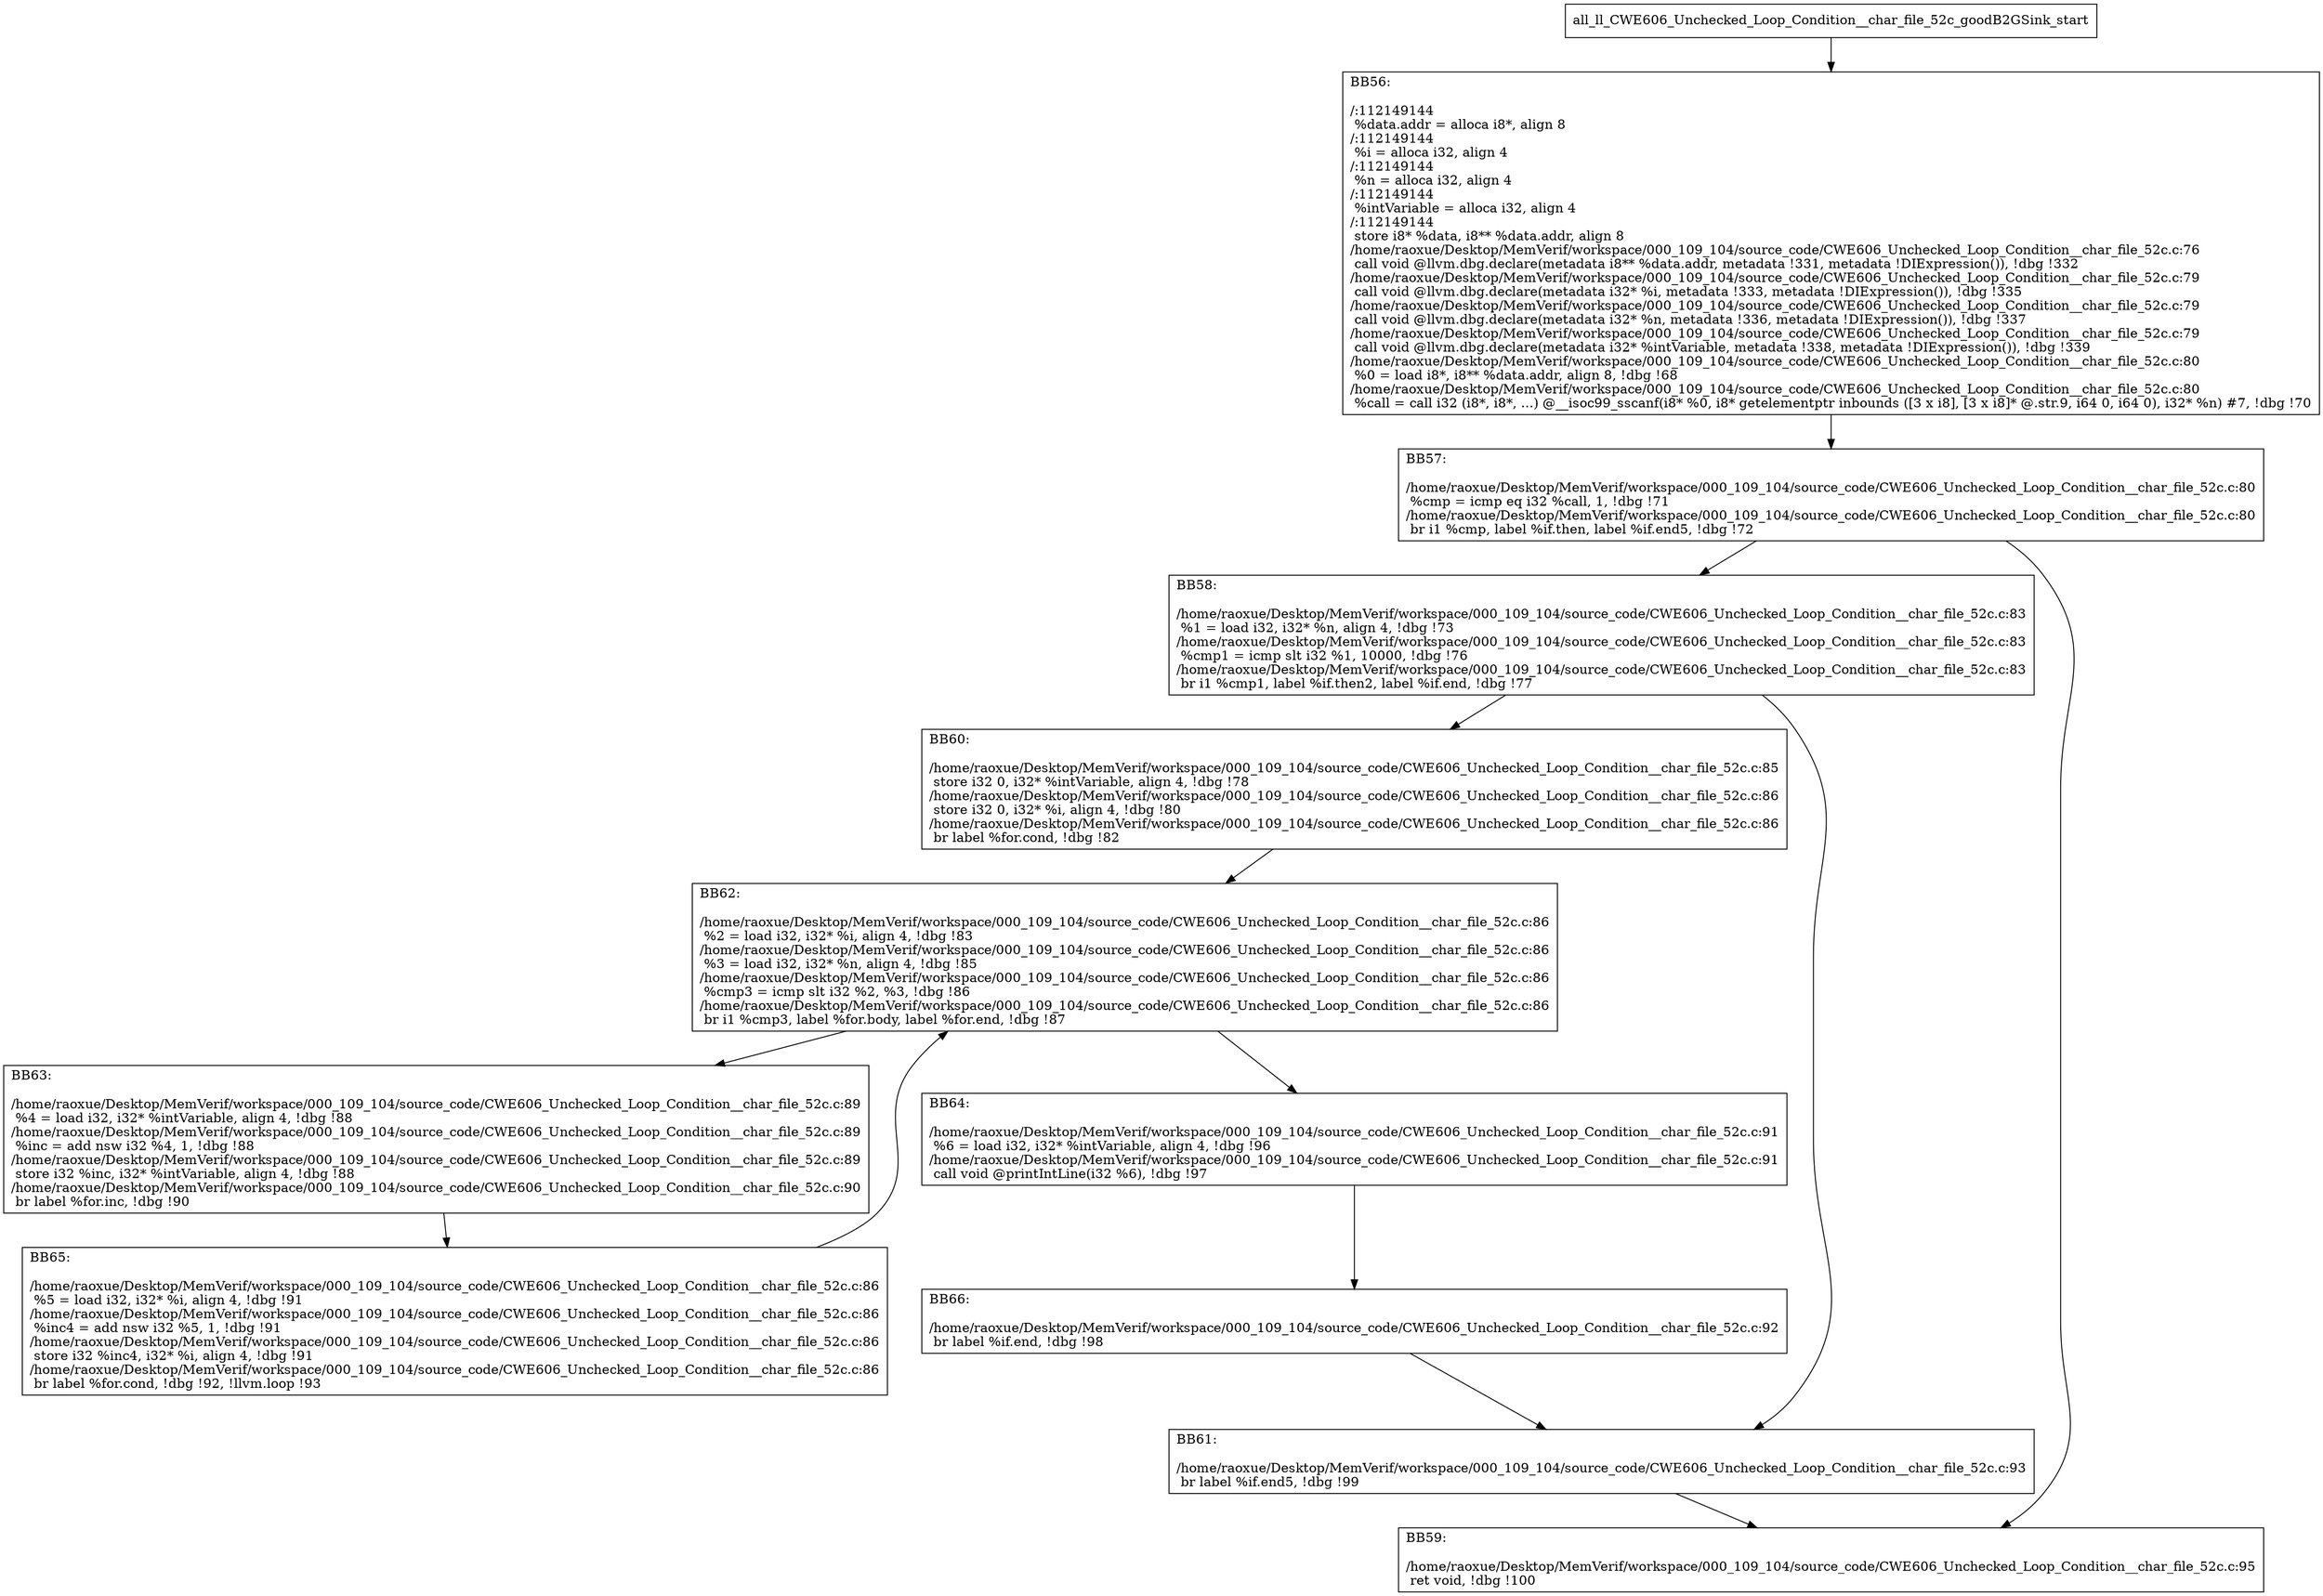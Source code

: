 digraph "CFG for'all_ll_CWE606_Unchecked_Loop_Condition__char_file_52c_goodB2GSink' function" {
	BBall_ll_CWE606_Unchecked_Loop_Condition__char_file_52c_goodB2GSink_start[shape=record,label="{all_ll_CWE606_Unchecked_Loop_Condition__char_file_52c_goodB2GSink_start}"];
	BBall_ll_CWE606_Unchecked_Loop_Condition__char_file_52c_goodB2GSink_start-> all_ll_CWE606_Unchecked_Loop_Condition__char_file_52c_goodB2GSinkBB56;
	all_ll_CWE606_Unchecked_Loop_Condition__char_file_52c_goodB2GSinkBB56 [shape=record, label="{BB56:\l\l/:112149144\l
  %data.addr = alloca i8*, align 8\l
/:112149144\l
  %i = alloca i32, align 4\l
/:112149144\l
  %n = alloca i32, align 4\l
/:112149144\l
  %intVariable = alloca i32, align 4\l
/:112149144\l
  store i8* %data, i8** %data.addr, align 8\l
/home/raoxue/Desktop/MemVerif/workspace/000_109_104/source_code/CWE606_Unchecked_Loop_Condition__char_file_52c.c:76\l
  call void @llvm.dbg.declare(metadata i8** %data.addr, metadata !331, metadata !DIExpression()), !dbg !332\l
/home/raoxue/Desktop/MemVerif/workspace/000_109_104/source_code/CWE606_Unchecked_Loop_Condition__char_file_52c.c:79\l
  call void @llvm.dbg.declare(metadata i32* %i, metadata !333, metadata !DIExpression()), !dbg !335\l
/home/raoxue/Desktop/MemVerif/workspace/000_109_104/source_code/CWE606_Unchecked_Loop_Condition__char_file_52c.c:79\l
  call void @llvm.dbg.declare(metadata i32* %n, metadata !336, metadata !DIExpression()), !dbg !337\l
/home/raoxue/Desktop/MemVerif/workspace/000_109_104/source_code/CWE606_Unchecked_Loop_Condition__char_file_52c.c:79\l
  call void @llvm.dbg.declare(metadata i32* %intVariable, metadata !338, metadata !DIExpression()), !dbg !339\l
/home/raoxue/Desktop/MemVerif/workspace/000_109_104/source_code/CWE606_Unchecked_Loop_Condition__char_file_52c.c:80\l
  %0 = load i8*, i8** %data.addr, align 8, !dbg !68\l
/home/raoxue/Desktop/MemVerif/workspace/000_109_104/source_code/CWE606_Unchecked_Loop_Condition__char_file_52c.c:80\l
  %call = call i32 (i8*, i8*, ...) @__isoc99_sscanf(i8* %0, i8* getelementptr inbounds ([3 x i8], [3 x i8]* @.str.9, i64 0, i64 0), i32* %n) #7, !dbg !70\l
}"];
	all_ll_CWE606_Unchecked_Loop_Condition__char_file_52c_goodB2GSinkBB56-> all_ll_CWE606_Unchecked_Loop_Condition__char_file_52c_goodB2GSinkBB57;
	all_ll_CWE606_Unchecked_Loop_Condition__char_file_52c_goodB2GSinkBB57 [shape=record, label="{BB57:\l\l/home/raoxue/Desktop/MemVerif/workspace/000_109_104/source_code/CWE606_Unchecked_Loop_Condition__char_file_52c.c:80\l
  %cmp = icmp eq i32 %call, 1, !dbg !71\l
/home/raoxue/Desktop/MemVerif/workspace/000_109_104/source_code/CWE606_Unchecked_Loop_Condition__char_file_52c.c:80\l
  br i1 %cmp, label %if.then, label %if.end5, !dbg !72\l
}"];
	all_ll_CWE606_Unchecked_Loop_Condition__char_file_52c_goodB2GSinkBB57-> all_ll_CWE606_Unchecked_Loop_Condition__char_file_52c_goodB2GSinkBB58;
	all_ll_CWE606_Unchecked_Loop_Condition__char_file_52c_goodB2GSinkBB57-> all_ll_CWE606_Unchecked_Loop_Condition__char_file_52c_goodB2GSinkBB59;
	all_ll_CWE606_Unchecked_Loop_Condition__char_file_52c_goodB2GSinkBB58 [shape=record, label="{BB58:\l\l/home/raoxue/Desktop/MemVerif/workspace/000_109_104/source_code/CWE606_Unchecked_Loop_Condition__char_file_52c.c:83\l
  %1 = load i32, i32* %n, align 4, !dbg !73\l
/home/raoxue/Desktop/MemVerif/workspace/000_109_104/source_code/CWE606_Unchecked_Loop_Condition__char_file_52c.c:83\l
  %cmp1 = icmp slt i32 %1, 10000, !dbg !76\l
/home/raoxue/Desktop/MemVerif/workspace/000_109_104/source_code/CWE606_Unchecked_Loop_Condition__char_file_52c.c:83\l
  br i1 %cmp1, label %if.then2, label %if.end, !dbg !77\l
}"];
	all_ll_CWE606_Unchecked_Loop_Condition__char_file_52c_goodB2GSinkBB58-> all_ll_CWE606_Unchecked_Loop_Condition__char_file_52c_goodB2GSinkBB60;
	all_ll_CWE606_Unchecked_Loop_Condition__char_file_52c_goodB2GSinkBB58-> all_ll_CWE606_Unchecked_Loop_Condition__char_file_52c_goodB2GSinkBB61;
	all_ll_CWE606_Unchecked_Loop_Condition__char_file_52c_goodB2GSinkBB60 [shape=record, label="{BB60:\l\l/home/raoxue/Desktop/MemVerif/workspace/000_109_104/source_code/CWE606_Unchecked_Loop_Condition__char_file_52c.c:85\l
  store i32 0, i32* %intVariable, align 4, !dbg !78\l
/home/raoxue/Desktop/MemVerif/workspace/000_109_104/source_code/CWE606_Unchecked_Loop_Condition__char_file_52c.c:86\l
  store i32 0, i32* %i, align 4, !dbg !80\l
/home/raoxue/Desktop/MemVerif/workspace/000_109_104/source_code/CWE606_Unchecked_Loop_Condition__char_file_52c.c:86\l
  br label %for.cond, !dbg !82\l
}"];
	all_ll_CWE606_Unchecked_Loop_Condition__char_file_52c_goodB2GSinkBB60-> all_ll_CWE606_Unchecked_Loop_Condition__char_file_52c_goodB2GSinkBB62;
	all_ll_CWE606_Unchecked_Loop_Condition__char_file_52c_goodB2GSinkBB62 [shape=record, label="{BB62:\l\l/home/raoxue/Desktop/MemVerif/workspace/000_109_104/source_code/CWE606_Unchecked_Loop_Condition__char_file_52c.c:86\l
  %2 = load i32, i32* %i, align 4, !dbg !83\l
/home/raoxue/Desktop/MemVerif/workspace/000_109_104/source_code/CWE606_Unchecked_Loop_Condition__char_file_52c.c:86\l
  %3 = load i32, i32* %n, align 4, !dbg !85\l
/home/raoxue/Desktop/MemVerif/workspace/000_109_104/source_code/CWE606_Unchecked_Loop_Condition__char_file_52c.c:86\l
  %cmp3 = icmp slt i32 %2, %3, !dbg !86\l
/home/raoxue/Desktop/MemVerif/workspace/000_109_104/source_code/CWE606_Unchecked_Loop_Condition__char_file_52c.c:86\l
  br i1 %cmp3, label %for.body, label %for.end, !dbg !87\l
}"];
	all_ll_CWE606_Unchecked_Loop_Condition__char_file_52c_goodB2GSinkBB62-> all_ll_CWE606_Unchecked_Loop_Condition__char_file_52c_goodB2GSinkBB63;
	all_ll_CWE606_Unchecked_Loop_Condition__char_file_52c_goodB2GSinkBB62-> all_ll_CWE606_Unchecked_Loop_Condition__char_file_52c_goodB2GSinkBB64;
	all_ll_CWE606_Unchecked_Loop_Condition__char_file_52c_goodB2GSinkBB63 [shape=record, label="{BB63:\l\l/home/raoxue/Desktop/MemVerif/workspace/000_109_104/source_code/CWE606_Unchecked_Loop_Condition__char_file_52c.c:89\l
  %4 = load i32, i32* %intVariable, align 4, !dbg !88\l
/home/raoxue/Desktop/MemVerif/workspace/000_109_104/source_code/CWE606_Unchecked_Loop_Condition__char_file_52c.c:89\l
  %inc = add nsw i32 %4, 1, !dbg !88\l
/home/raoxue/Desktop/MemVerif/workspace/000_109_104/source_code/CWE606_Unchecked_Loop_Condition__char_file_52c.c:89\l
  store i32 %inc, i32* %intVariable, align 4, !dbg !88\l
/home/raoxue/Desktop/MemVerif/workspace/000_109_104/source_code/CWE606_Unchecked_Loop_Condition__char_file_52c.c:90\l
  br label %for.inc, !dbg !90\l
}"];
	all_ll_CWE606_Unchecked_Loop_Condition__char_file_52c_goodB2GSinkBB63-> all_ll_CWE606_Unchecked_Loop_Condition__char_file_52c_goodB2GSinkBB65;
	all_ll_CWE606_Unchecked_Loop_Condition__char_file_52c_goodB2GSinkBB65 [shape=record, label="{BB65:\l\l/home/raoxue/Desktop/MemVerif/workspace/000_109_104/source_code/CWE606_Unchecked_Loop_Condition__char_file_52c.c:86\l
  %5 = load i32, i32* %i, align 4, !dbg !91\l
/home/raoxue/Desktop/MemVerif/workspace/000_109_104/source_code/CWE606_Unchecked_Loop_Condition__char_file_52c.c:86\l
  %inc4 = add nsw i32 %5, 1, !dbg !91\l
/home/raoxue/Desktop/MemVerif/workspace/000_109_104/source_code/CWE606_Unchecked_Loop_Condition__char_file_52c.c:86\l
  store i32 %inc4, i32* %i, align 4, !dbg !91\l
/home/raoxue/Desktop/MemVerif/workspace/000_109_104/source_code/CWE606_Unchecked_Loop_Condition__char_file_52c.c:86\l
  br label %for.cond, !dbg !92, !llvm.loop !93\l
}"];
	all_ll_CWE606_Unchecked_Loop_Condition__char_file_52c_goodB2GSinkBB65-> all_ll_CWE606_Unchecked_Loop_Condition__char_file_52c_goodB2GSinkBB62;
	all_ll_CWE606_Unchecked_Loop_Condition__char_file_52c_goodB2GSinkBB64 [shape=record, label="{BB64:\l\l/home/raoxue/Desktop/MemVerif/workspace/000_109_104/source_code/CWE606_Unchecked_Loop_Condition__char_file_52c.c:91\l
  %6 = load i32, i32* %intVariable, align 4, !dbg !96\l
/home/raoxue/Desktop/MemVerif/workspace/000_109_104/source_code/CWE606_Unchecked_Loop_Condition__char_file_52c.c:91\l
  call void @printIntLine(i32 %6), !dbg !97\l
}"];
	all_ll_CWE606_Unchecked_Loop_Condition__char_file_52c_goodB2GSinkBB64-> all_ll_CWE606_Unchecked_Loop_Condition__char_file_52c_goodB2GSinkBB66;
	all_ll_CWE606_Unchecked_Loop_Condition__char_file_52c_goodB2GSinkBB66 [shape=record, label="{BB66:\l\l/home/raoxue/Desktop/MemVerif/workspace/000_109_104/source_code/CWE606_Unchecked_Loop_Condition__char_file_52c.c:92\l
  br label %if.end, !dbg !98\l
}"];
	all_ll_CWE606_Unchecked_Loop_Condition__char_file_52c_goodB2GSinkBB66-> all_ll_CWE606_Unchecked_Loop_Condition__char_file_52c_goodB2GSinkBB61;
	all_ll_CWE606_Unchecked_Loop_Condition__char_file_52c_goodB2GSinkBB61 [shape=record, label="{BB61:\l\l/home/raoxue/Desktop/MemVerif/workspace/000_109_104/source_code/CWE606_Unchecked_Loop_Condition__char_file_52c.c:93\l
  br label %if.end5, !dbg !99\l
}"];
	all_ll_CWE606_Unchecked_Loop_Condition__char_file_52c_goodB2GSinkBB61-> all_ll_CWE606_Unchecked_Loop_Condition__char_file_52c_goodB2GSinkBB59;
	all_ll_CWE606_Unchecked_Loop_Condition__char_file_52c_goodB2GSinkBB59 [shape=record, label="{BB59:\l\l/home/raoxue/Desktop/MemVerif/workspace/000_109_104/source_code/CWE606_Unchecked_Loop_Condition__char_file_52c.c:95\l
  ret void, !dbg !100\l
}"];
}
